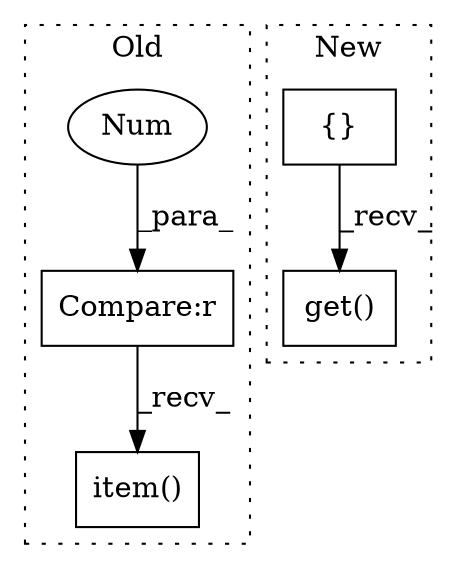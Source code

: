 digraph G {
subgraph cluster0 {
1 [label="item()" a="75" s="4332" l="49" shape="box"];
4 [label="Compare:r" a="40" s="4332" l="18" shape="box"];
5 [label="Num" a="76" s="4347" l="2" shape="ellipse"];
label = "Old";
style="dotted";
}
subgraph cluster1 {
2 [label="get()" a="75" s="4265,4324" l="25,1" shape="box"];
3 [label="{}" a="95" s="4265,4284" l="1,1" shape="box"];
label = "New";
style="dotted";
}
3 -> 2 [label="_recv_"];
4 -> 1 [label="_recv_"];
5 -> 4 [label="_para_"];
}